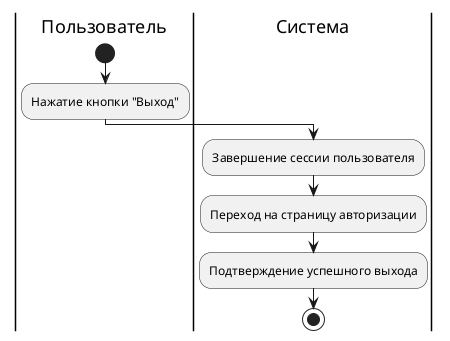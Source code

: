 @startuml
|Пользователь|
start
:Нажатие кнопки "Выход";

|Система|
:Завершение сессии пользователя;

|Система|
:Переход на страницу авторизации;

|Система|
:Подтверждение успешного выхода;

stop
@enduml
